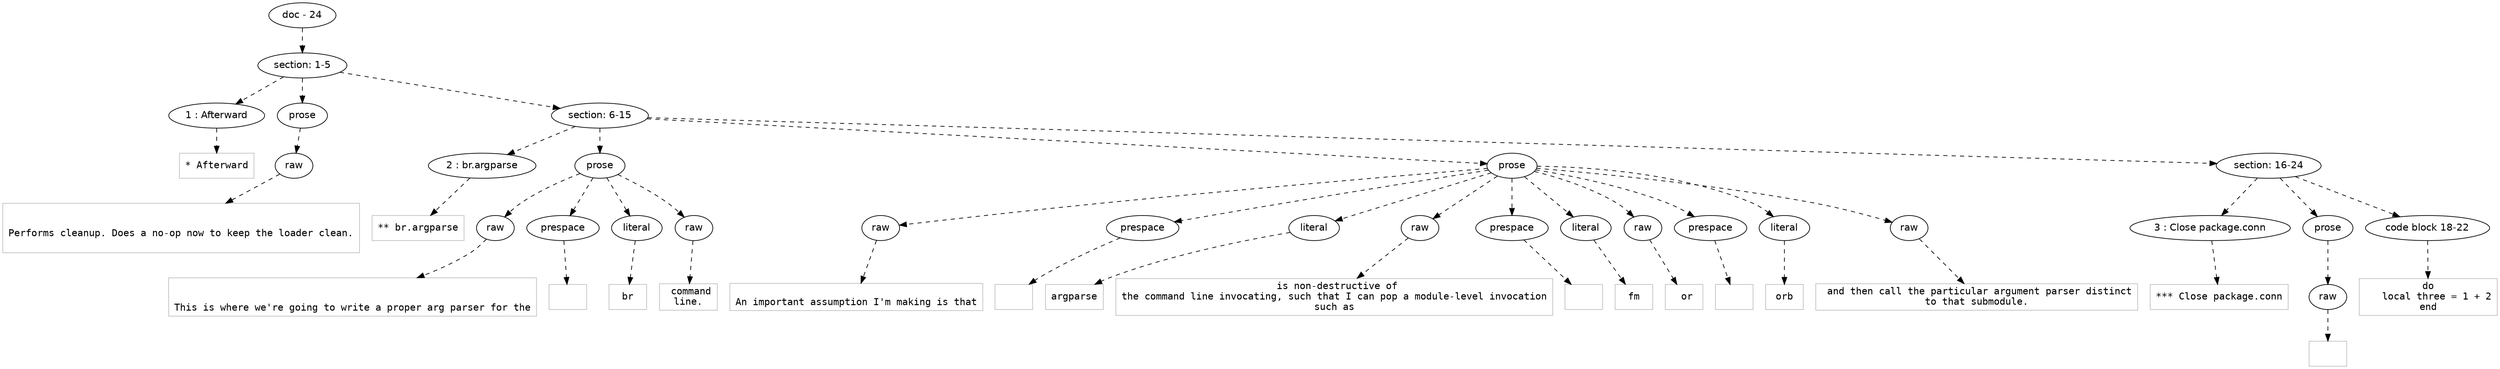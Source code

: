 digraph lpegNode {

node [fontname=Helvetica]
edge [style=dashed]

doc_0 [label="doc - 24"]


doc_0 -> { section_1}
{rank=same; section_1}

section_1 [label="section: 1-5"]


// END RANK doc_0

section_1 -> { header_2 prose_3 section_4}
{rank=same; header_2 prose_3 section_4}

header_2 [label="1 : Afterward"]

prose_3 [label="prose"]

section_4 [label="section: 6-15"]


// END RANK section_1

header_2 -> leaf_5
leaf_5  [color=Gray,shape=rectangle,fontname=Inconsolata,label="* Afterward"]
// END RANK header_2

prose_3 -> { raw_6}
{rank=same; raw_6}

raw_6 [label="raw"]


// END RANK prose_3

raw_6 -> leaf_7
leaf_7  [color=Gray,shape=rectangle,fontname=Inconsolata,label="

Performs cleanup. Does a no-op now to keep the loader clean.

"]
// END RANK raw_6

section_4 -> { header_8 prose_9 prose_10 section_11}
{rank=same; header_8 prose_9 prose_10 section_11}

header_8 [label="2 : br.argparse"]

prose_9 [label="prose"]

prose_10 [label="prose"]

section_11 [label="section: 16-24"]


// END RANK section_4

header_8 -> leaf_12
leaf_12  [color=Gray,shape=rectangle,fontname=Inconsolata,label="** br.argparse"]
// END RANK header_8

prose_9 -> { raw_13 prespace_14 literal_15 raw_16}
{rank=same; raw_13 prespace_14 literal_15 raw_16}

raw_13 [label="raw"]

prespace_14 [label="prespace"]

literal_15 [label="literal"]

raw_16 [label="raw"]


// END RANK prose_9

raw_13 -> leaf_17
leaf_17  [color=Gray,shape=rectangle,fontname=Inconsolata,label="

This is where we're going to write a proper arg parser for the"]
// END RANK raw_13

prespace_14 -> leaf_18
leaf_18  [color=Gray,shape=rectangle,fontname=Inconsolata,label=" "]
// END RANK prespace_14

literal_15 -> leaf_19
leaf_19  [color=Gray,shape=rectangle,fontname=Inconsolata,label="br"]
// END RANK literal_15

raw_16 -> leaf_20
leaf_20  [color=Gray,shape=rectangle,fontname=Inconsolata,label=" command
line.
"]
// END RANK raw_16

prose_10 -> { raw_21 prespace_22 literal_23 raw_24 prespace_25 literal_26 raw_27 prespace_28 literal_29 raw_30}
{rank=same; raw_21 prespace_22 literal_23 raw_24 prespace_25 literal_26 raw_27 prespace_28 literal_29 raw_30}

raw_21 [label="raw"]

prespace_22 [label="prespace"]

literal_23 [label="literal"]

raw_24 [label="raw"]

prespace_25 [label="prespace"]

literal_26 [label="literal"]

raw_27 [label="raw"]

prespace_28 [label="prespace"]

literal_29 [label="literal"]

raw_30 [label="raw"]


// END RANK prose_10

raw_21 -> leaf_31
leaf_31  [color=Gray,shape=rectangle,fontname=Inconsolata,label="
An important assumption I'm making is that"]
// END RANK raw_21

prespace_22 -> leaf_32
leaf_32  [color=Gray,shape=rectangle,fontname=Inconsolata,label=" "]
// END RANK prespace_22

literal_23 -> leaf_33
leaf_33  [color=Gray,shape=rectangle,fontname=Inconsolata,label="argparse"]
// END RANK literal_23

raw_24 -> leaf_34
leaf_34  [color=Gray,shape=rectangle,fontname=Inconsolata,label=" is non-destructive of
the command line invocating, such that I can pop a module-level invocation
such as"]
// END RANK raw_24

prespace_25 -> leaf_35
leaf_35  [color=Gray,shape=rectangle,fontname=Inconsolata,label=" "]
// END RANK prespace_25

literal_26 -> leaf_36
leaf_36  [color=Gray,shape=rectangle,fontname=Inconsolata,label="fm"]
// END RANK literal_26

raw_27 -> leaf_37
leaf_37  [color=Gray,shape=rectangle,fontname=Inconsolata,label=" or"]
// END RANK raw_27

prespace_28 -> leaf_38
leaf_38  [color=Gray,shape=rectangle,fontname=Inconsolata,label=" "]
// END RANK prespace_28

literal_29 -> leaf_39
leaf_39  [color=Gray,shape=rectangle,fontname=Inconsolata,label="orb"]
// END RANK literal_29

raw_30 -> leaf_40
leaf_40  [color=Gray,shape=rectangle,fontname=Inconsolata,label=" and then call the particular argument parser distinct
to that submodule.
"]
// END RANK raw_30

section_11 -> { header_41 prose_42 codeblock_43}
{rank=same; header_41 prose_42 codeblock_43}

header_41 [label="3 : Close package.conn"]

prose_42 [label="prose"]

codeblock_43 [label="code block 18-22"]


// END RANK section_11

header_41 -> leaf_44
leaf_44  [color=Gray,shape=rectangle,fontname=Inconsolata,label="*** Close package.conn"]
// END RANK header_41

prose_42 -> { raw_45}
{rank=same; raw_45}

raw_45 [label="raw"]


// END RANK prose_42

raw_45 -> leaf_46
leaf_46  [color=Gray,shape=rectangle,fontname=Inconsolata,label="
"]
// END RANK raw_45

codeblock_43 -> leaf_47
leaf_47  [color=Gray,shape=rectangle,fontname=Inconsolata,label="do
   local three = 1 + 2
end"]
// END RANK codeblock_43


}
